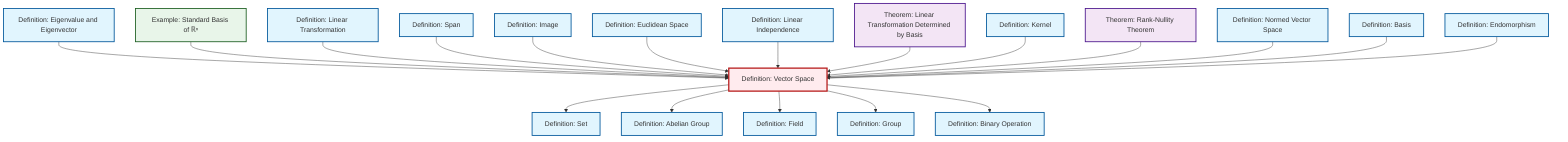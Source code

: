 graph TD
    classDef definition fill:#e1f5fe,stroke:#01579b,stroke-width:2px
    classDef theorem fill:#f3e5f5,stroke:#4a148c,stroke-width:2px
    classDef axiom fill:#fff3e0,stroke:#e65100,stroke-width:2px
    classDef example fill:#e8f5e9,stroke:#1b5e20,stroke-width:2px
    classDef current fill:#ffebee,stroke:#b71c1c,stroke-width:3px
    ex-standard-basis-rn["Example: Standard Basis of ℝⁿ"]:::example
    def-image["Definition: Image"]:::definition
    def-set["Definition: Set"]:::definition
    def-linear-independence["Definition: Linear Independence"]:::definition
    def-kernel["Definition: Kernel"]:::definition
    def-vector-space["Definition: Vector Space"]:::definition
    thm-linear-transformation-basis["Theorem: Linear Transformation Determined by Basis"]:::theorem
    def-abelian-group["Definition: Abelian Group"]:::definition
    def-normed-vector-space["Definition: Normed Vector Space"]:::definition
    def-endomorphism["Definition: Endomorphism"]:::definition
    def-span["Definition: Span"]:::definition
    def-binary-operation["Definition: Binary Operation"]:::definition
    def-group["Definition: Group"]:::definition
    def-basis["Definition: Basis"]:::definition
    def-field["Definition: Field"]:::definition
    def-eigenvalue-eigenvector["Definition: Eigenvalue and Eigenvector"]:::definition
    def-linear-transformation["Definition: Linear Transformation"]:::definition
    def-euclidean-space["Definition: Euclidean Space"]:::definition
    thm-rank-nullity["Theorem: Rank-Nullity Theorem"]:::theorem
    def-eigenvalue-eigenvector --> def-vector-space
    ex-standard-basis-rn --> def-vector-space
    def-linear-transformation --> def-vector-space
    def-vector-space --> def-set
    def-span --> def-vector-space
    def-image --> def-vector-space
    def-euclidean-space --> def-vector-space
    def-linear-independence --> def-vector-space
    thm-linear-transformation-basis --> def-vector-space
    def-kernel --> def-vector-space
    thm-rank-nullity --> def-vector-space
    def-normed-vector-space --> def-vector-space
    def-basis --> def-vector-space
    def-endomorphism --> def-vector-space
    def-vector-space --> def-abelian-group
    def-vector-space --> def-field
    def-vector-space --> def-group
    def-vector-space --> def-binary-operation
    class def-vector-space current